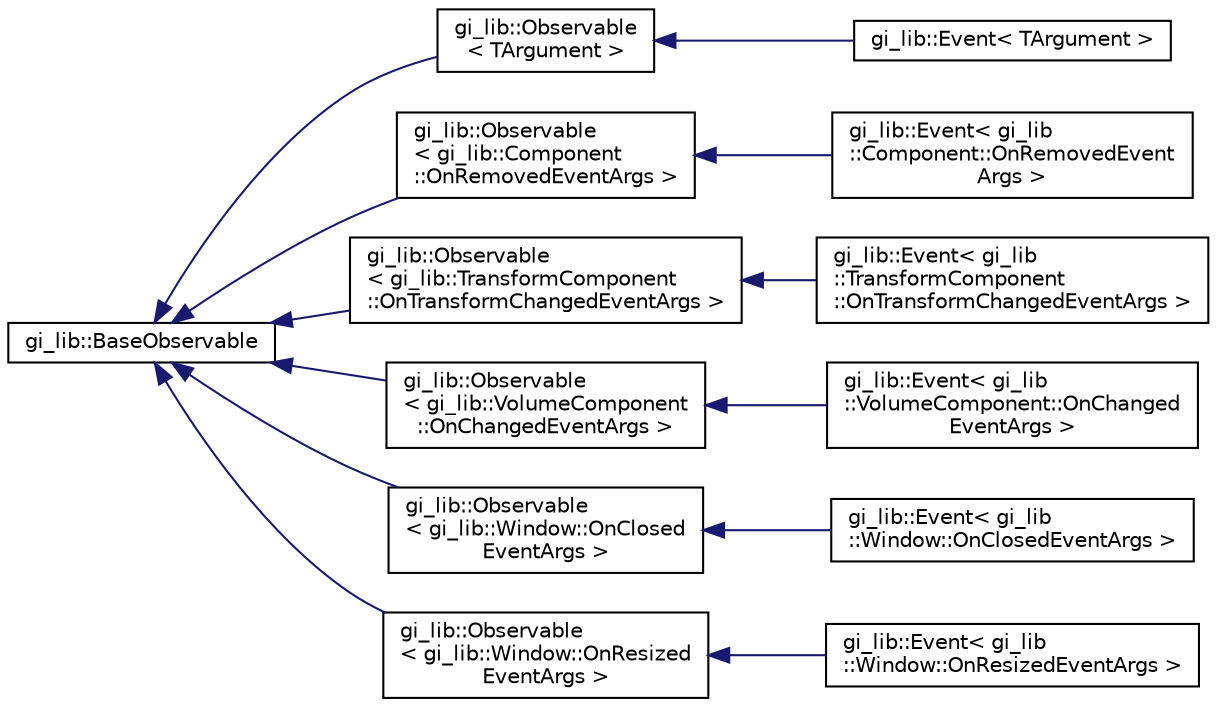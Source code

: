 digraph "Graphical Class Hierarchy"
{
  edge [fontname="Helvetica",fontsize="10",labelfontname="Helvetica",labelfontsize="10"];
  node [fontname="Helvetica",fontsize="10",shape=record];
  rankdir="LR";
  Node1 [label="gi_lib::BaseObservable",height=0.2,width=0.4,color="black", fillcolor="white", style="filled",URL="$classgi__lib_1_1_base_observable.html",tooltip="Base class for observable objects. "];
  Node1 -> Node2 [dir="back",color="midnightblue",fontsize="10",style="solid",fontname="Helvetica"];
  Node2 [label="gi_lib::Observable\l\< TArgument \>",height=0.2,width=0.4,color="black", fillcolor="white", style="filled",URL="$classgi__lib_1_1_observable.html",tooltip="Observable object. "];
  Node2 -> Node3 [dir="back",color="midnightblue",fontsize="10",style="solid",fontname="Helvetica"];
  Node3 [label="gi_lib::Event\< TArgument \>",height=0.2,width=0.4,color="black", fillcolor="white", style="filled",URL="$classgi__lib_1_1_event.html",tooltip="Observable event. "];
  Node1 -> Node4 [dir="back",color="midnightblue",fontsize="10",style="solid",fontname="Helvetica"];
  Node4 [label="gi_lib::Observable\l\< gi_lib::Component\l::OnRemovedEventArgs \>",height=0.2,width=0.4,color="black", fillcolor="white", style="filled",URL="$classgi__lib_1_1_observable.html"];
  Node4 -> Node5 [dir="back",color="midnightblue",fontsize="10",style="solid",fontname="Helvetica"];
  Node5 [label="gi_lib::Event\< gi_lib\l::Component::OnRemovedEvent\lArgs \>",height=0.2,width=0.4,color="black", fillcolor="white", style="filled",URL="$classgi__lib_1_1_event.html"];
  Node1 -> Node6 [dir="back",color="midnightblue",fontsize="10",style="solid",fontname="Helvetica"];
  Node6 [label="gi_lib::Observable\l\< gi_lib::TransformComponent\l::OnTransformChangedEventArgs \>",height=0.2,width=0.4,color="black", fillcolor="white", style="filled",URL="$classgi__lib_1_1_observable.html"];
  Node6 -> Node7 [dir="back",color="midnightblue",fontsize="10",style="solid",fontname="Helvetica"];
  Node7 [label="gi_lib::Event\< gi_lib\l::TransformComponent\l::OnTransformChangedEventArgs \>",height=0.2,width=0.4,color="black", fillcolor="white", style="filled",URL="$classgi__lib_1_1_event.html"];
  Node1 -> Node8 [dir="back",color="midnightblue",fontsize="10",style="solid",fontname="Helvetica"];
  Node8 [label="gi_lib::Observable\l\< gi_lib::VolumeComponent\l::OnChangedEventArgs \>",height=0.2,width=0.4,color="black", fillcolor="white", style="filled",URL="$classgi__lib_1_1_observable.html"];
  Node8 -> Node9 [dir="back",color="midnightblue",fontsize="10",style="solid",fontname="Helvetica"];
  Node9 [label="gi_lib::Event\< gi_lib\l::VolumeComponent::OnChanged\lEventArgs \>",height=0.2,width=0.4,color="black", fillcolor="white", style="filled",URL="$classgi__lib_1_1_event.html"];
  Node1 -> Node10 [dir="back",color="midnightblue",fontsize="10",style="solid",fontname="Helvetica"];
  Node10 [label="gi_lib::Observable\l\< gi_lib::Window::OnClosed\lEventArgs \>",height=0.2,width=0.4,color="black", fillcolor="white", style="filled",URL="$classgi__lib_1_1_observable.html"];
  Node10 -> Node11 [dir="back",color="midnightblue",fontsize="10",style="solid",fontname="Helvetica"];
  Node11 [label="gi_lib::Event\< gi_lib\l::Window::OnClosedEventArgs \>",height=0.2,width=0.4,color="black", fillcolor="white", style="filled",URL="$classgi__lib_1_1_event.html"];
  Node1 -> Node12 [dir="back",color="midnightblue",fontsize="10",style="solid",fontname="Helvetica"];
  Node12 [label="gi_lib::Observable\l\< gi_lib::Window::OnResized\lEventArgs \>",height=0.2,width=0.4,color="black", fillcolor="white", style="filled",URL="$classgi__lib_1_1_observable.html"];
  Node12 -> Node13 [dir="back",color="midnightblue",fontsize="10",style="solid",fontname="Helvetica"];
  Node13 [label="gi_lib::Event\< gi_lib\l::Window::OnResizedEventArgs \>",height=0.2,width=0.4,color="black", fillcolor="white", style="filled",URL="$classgi__lib_1_1_event.html"];
}
